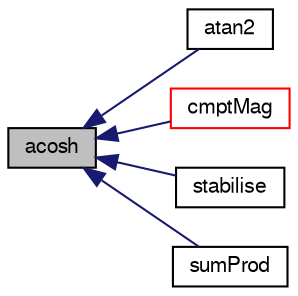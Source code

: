 digraph "acosh"
{
  bgcolor="transparent";
  edge [fontname="FreeSans",fontsize="10",labelfontname="FreeSans",labelfontsize="10"];
  node [fontname="FreeSans",fontsize="10",shape=record];
  rankdir="LR";
  Node38966 [label="acosh",height=0.2,width=0.4,color="black", fillcolor="grey75", style="filled", fontcolor="black"];
  Node38966 -> Node38967 [dir="back",color="midnightblue",fontsize="10",style="solid",fontname="FreeSans"];
  Node38967 [label="atan2",height=0.2,width=0.4,color="black",URL="$a21124.html#a9d45ac659e1f4191f75f0fe34ad7f596"];
  Node38966 -> Node38968 [dir="back",color="midnightblue",fontsize="10",style="solid",fontname="FreeSans"];
  Node38968 [label="cmptMag",height=0.2,width=0.4,color="red",URL="$a12539.html#a9180528922650a6b9a3b302e27e621b9"];
  Node38966 -> Node39023 [dir="back",color="midnightblue",fontsize="10",style="solid",fontname="FreeSans"];
  Node39023 [label="stabilise",height=0.2,width=0.4,color="black",URL="$a21124.html#a0f54b8f830b5ec7eb36ed5ccda6d7b1e"];
  Node38966 -> Node39024 [dir="back",color="midnightblue",fontsize="10",style="solid",fontname="FreeSans"];
  Node39024 [label="sumProd",height=0.2,width=0.4,color="black",URL="$a21124.html#a5b480f6156c25bef4de87d86094e87ea"];
}

